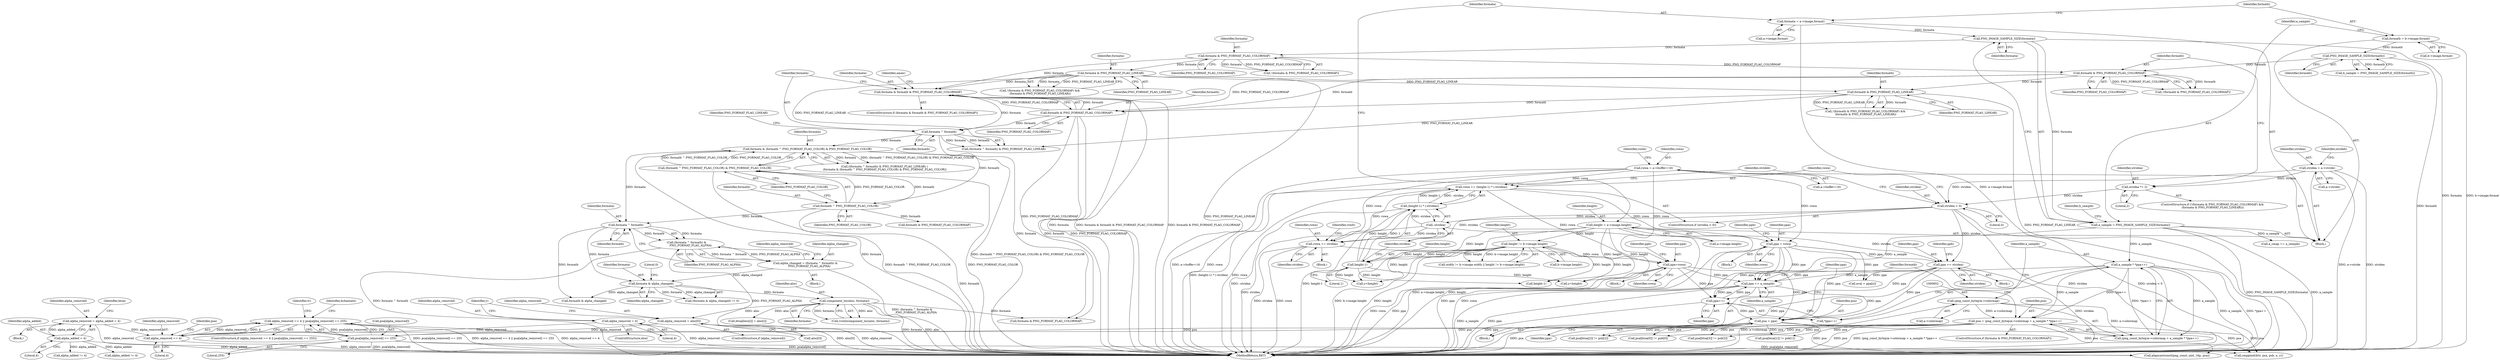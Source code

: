 digraph "0_Android_9d4853418ab2f754c2b63e091c29c5529b8b86ca_27@API" {
"1000981" [label="(Call,alpha_removed == 4 || psa[alpha_removed] == 255)"];
"1000982" [label="(Call,alpha_removed == 4)"];
"1000781" [label="(Call,alpha_removed = alpha_added = 4)"];
"1000783" [label="(Call,alpha_added = 4)"];
"1000773" [label="(Call,alpha_removed = 4)"];
"1000767" [label="(Call,alpha_removed = aloc[0])"];
"1000722" [label="(Call,component_loc(aloc, formata))"];
"1000705" [label="(Call,formata & alpha_changed)"];
"1000698" [label="(Call,formata ^ formatb)"];
"1000686" [label="(Call,formata & (formatb ^ PNG_FORMAT_FLAG_COLOR) & PNG_FORMAT_FLAG_COLOR)"];
"1000682" [label="(Call,formata ^ formatb)"];
"1000303" [label="(Call,formata & formatb & PNG_FORMAT_FLAG_COLORMAP)"];
"1000257" [label="(Call,formata & PNG_FORMAT_FLAG_COLORMAP)"];
"1000208" [label="(Call,PNG_IMAGE_SAMPLE_SIZE(formata))"];
"1000190" [label="(Call,formata = a->image.format)"];
"1000260" [label="(Call,formata & PNG_FORMAT_FLAG_LINEAR)"];
"1000305" [label="(Call,formatb & PNG_FORMAT_FLAG_COLORMAP)"];
"1000272" [label="(Call,formatb & PNG_FORMAT_FLAG_LINEAR)"];
"1000269" [label="(Call,formatb & PNG_FORMAT_FLAG_COLORMAP)"];
"1000213" [label="(Call,PNG_IMAGE_SAMPLE_SIZE(formatb))"];
"1000198" [label="(Call,formatb = b->image.format)"];
"1000688" [label="(Call,(formatb ^ PNG_FORMAT_FLAG_COLOR) & PNG_FORMAT_FLAG_COLOR)"];
"1000689" [label="(Call,formatb ^ PNG_FORMAT_FLAG_COLOR)"];
"1000695" [label="(Call,alpha_changed = (formata ^ formatb) &\n         PNG_FORMAT_FLAG_ALPHA)"];
"1000697" [label="(Call,(formata ^ formatb) &\n         PNG_FORMAT_FLAG_ALPHA)"];
"1000985" [label="(Call,psa[alpha_removed] == 255)"];
"1000848" [label="(Call,psa = (png_const_bytep)a->colormap + a_sample * *ppa++)"];
"1000851" [label="(Call,(png_const_bytep)a->colormap)"];
"1000856" [label="(Call,a_sample * *ppa++)"];
"1000206" [label="(Call,a_sample = PNG_IMAGE_SAMPLE_SIZE(formata))"];
"1000863" [label="(Call,psa = ppa)"];
"1000859" [label="(Call,ppa++)"];
"1000830" [label="(Call,ppa=rowa)"];
"1000158" [label="(Call,rowa = a->buffer+16)"];
"1000814" [label="(Call,rowa += stridea)"];
"1000279" [label="(Call,stridea < 0)"];
"1000263" [label="(Call,stridea *= 2)"];
"1000146" [label="(Call,stridea = a->stride)"];
"1000288" [label="(Call,-stridea)"];
"1000282" [label="(Call,rowa += (height-1) * (-stridea))"];
"1000284" [label="(Call,(height-1) * (-stridea))"];
"1000285" [label="(Call,height-1)"];
"1000230" [label="(Call,height != b->image.height)"];
"1000182" [label="(Call,height = a->image.height)"];
"1000866" [label="(Call,ppa += a_sample)"];
"1000349" [label="(Call,ppa += stridea)"];
"1000326" [label="(Call,ppa = rowa)"];
"1000167" [label="(Identifier,rowb)"];
"1000183" [label="(Identifier,height)"];
"1000807" [label="(Call,y<height)"];
"1000213" [label="(Call,PNG_IMAGE_SAMPLE_SIZE(formatb))"];
"1000689" [label="(Call,formatb ^ PNG_FORMAT_FLAG_COLOR)"];
"1000831" [label="(Identifier,ppa)"];
"1000692" [label="(Identifier,PNG_FORMAT_FLAG_COLOR)"];
"1000159" [label="(Identifier,rowa)"];
"1000866" [label="(Call,ppa += a_sample)"];
"1000860" [label="(Identifier,ppa)"];
"1000307" [label="(Identifier,PNG_FORMAT_FLAG_COLORMAP)"];
"1000834" [label="(Identifier,ppb)"];
"1000191" [label="(Identifier,formata)"];
"1000704" [label="(Call,(formata & alpha_changed) != 0)"];
"1000682" [label="(Call,formata ^ formatb)"];
"1000302" [label="(ControlStructure,if (formata & formatb & PNG_FORMAT_FLAG_COLORMAP))"];
"1000272" [label="(Call,formatb & PNG_FORMAT_FLAG_LINEAR)"];
"1001059" [label="(Call,cmppixel(&tr, psa, psb, x, y))"];
"1000785" [label="(Literal,4)"];
"1000712" [label="(Call,formatb & alpha_changed)"];
"1000871" [label="(Identifier,formatb)"];
"1000206" [label="(Call,a_sample = PNG_IMAGE_SAMPLE_SIZE(formata))"];
"1000691" [label="(Identifier,PNG_FORMAT_FLAG_COLOR)"];
"1000849" [label="(Identifier,psa)"];
"1000230" [label="(Call,height != b->image.height)"];
"1000212" [label="(Identifier,b_sample)"];
"1000862" [label="(Block,)"];
"1000351" [label="(Identifier,stridea)"];
"1000330" [label="(Identifier,ppb)"];
"1000304" [label="(Identifier,formata)"];
"1000983" [label="(Identifier,alpha_removed)"];
"1000981" [label="(Call,alpha_removed == 4 || psa[alpha_removed] == 255)"];
"1000829" [label="(Block,)"];
"1000986" [label="(Call,psa[alpha_removed])"];
"1000147" [label="(Identifier,stridea)"];
"1000287" [label="(Literal,1)"];
"1000144" [label="(Block,)"];
"1000703" [label="(Identifier,alpha_removed)"];
"1000211" [label="(Call,b_sample = PNG_IMAGE_SAMPLE_SIZE(formatb))"];
"1000348" [label="(Block,)"];
"1000765" [label="(ControlStructure,if (alpha_removed))"];
"1000273" [label="(Identifier,formatb)"];
"1001008" [label="(Call,psa[btoa[2]] != psb[2])"];
"1000858" [label="(Call,*ppa++)"];
"1000268" [label="(Call,!(formatb & PNG_FORMAT_FLAG_COLORMAP))"];
"1000263" [label="(Call,stridea *= 2)"];
"1000199" [label="(Identifier,formatb)"];
"1000207" [label="(Identifier,a_sample)"];
"1000274" [label="(Identifier,PNG_FORMAT_FLAG_LINEAR)"];
"1000306" [label="(Identifier,formatb)"];
"1000281" [label="(Literal,0)"];
"1000288" [label="(Call,-stridea)"];
"1000280" [label="(Identifier,stridea)"];
"1000685" [label="(Identifier,PNG_FORMAT_FLAG_LINEAR)"];
"1000845" [label="(Call,formata & PNG_FORMAT_FLAG_COLORMAP)"];
"1000686" [label="(Call,formata & (formatb ^ PNG_FORMAT_FLAG_COLOR) & PNG_FORMAT_FLAG_COLOR)"];
"1000863" [label="(Call,psa = ppa)"];
"1001020" [label="(Call,psa[btoa[1]] != psb[1])"];
"1000706" [label="(Identifier,formata)"];
"1000285" [label="(Call,height-1)"];
"1001044" [label="(Call,alpha_added != 4)"];
"1000190" [label="(Call,formata = a->image.format)"];
"1000850" [label="(Call,(png_const_bytep)a->colormap + a_sample * *ppa++)"];
"1000231" [label="(Identifier,height)"];
"1000984" [label="(Literal,4)"];
"1000814" [label="(Call,rowa += stridea)"];
"1000259" [label="(Identifier,PNG_FORMAT_FLAG_COLORMAP)"];
"1000708" [label="(Literal,0)"];
"1001128" [label="(MethodReturn,RET)"];
"1000271" [label="(Identifier,PNG_FORMAT_FLAG_COLORMAP)"];
"1000265" [label="(Literal,2)"];
"1000830" [label="(Call,ppa=rowa)"];
"1000192" [label="(Call,a->image.format)"];
"1000844" [label="(ControlStructure,if (formata & PNG_FORMAT_FLAG_COLORMAP))"];
"1000305" [label="(Call,formatb & PNG_FORMAT_FLAG_COLORMAP)"];
"1000775" [label="(Literal,4)"];
"1000857" [label="(Identifier,a_sample)"];
"1000864" [label="(Identifier,psa)"];
"1000292" [label="(Identifier,strideb)"];
"1000768" [label="(Identifier,alpha_removed)"];
"1000349" [label="(Call,ppa += stridea)"];
"1000350" [label="(Identifier,ppa)"];
"1000148" [label="(Call,a->stride)"];
"1000208" [label="(Call,PNG_IMAGE_SAMPLE_SIZE(formata))"];
"1000232" [label="(Call,b->image.height)"];
"1000270" [label="(Identifier,formatb)"];
"1000353" [label="(Identifier,ppb)"];
"1000261" [label="(Identifier,formata)"];
"1000267" [label="(Call,!(formatb & PNG_FORMAT_FLAG_COLORMAP) &&\n (formatb & PNG_FORMAT_FLAG_LINEAR))"];
"1000905" [label="(Call,aligncastconst(png_const_uint_16p, psa))"];
"1000853" [label="(Call,a->colormap)"];
"1000805" [label="(Identifier,y)"];
"1000723" [label="(Identifier,aloc)"];
"1000269" [label="(Call,formatb & PNG_FORMAT_FLAG_COLORMAP)"];
"1000707" [label="(Identifier,alpha_changed)"];
"1000859" [label="(Call,ppa++)"];
"1000720" [label="(Call,(void)component_loc(aloc, formata))"];
"1000374" [label="(Call,aval = ppa[x])"];
"1000308" [label="(Block,)"];
"1000697" [label="(Call,(formata ^ formatb) &\n         PNG_FORMAT_FLAG_ALPHA)"];
"1000722" [label="(Call,component_loc(aloc, formata))"];
"1000700" [label="(Identifier,formatb)"];
"1000262" [label="(Identifier,PNG_FORMAT_FLAG_LINEAR)"];
"1000851" [label="(Call,(png_const_bytep)a->colormap)"];
"1001061" [label="(Identifier,tr)"];
"1000257" [label="(Call,formata & PNG_FORMAT_FLAG_COLORMAP)"];
"1000680" [label="(Call,((formata ^ formatb) & PNG_FORMAT_FLAG_LINEAR) |\n (formata & (formatb ^ PNG_FORMAT_FLAG_COLOR) & PNG_FORMAT_FLAG_COLOR))"];
"1000698" [label="(Call,formata ^ formatb)"];
"1000683" [label="(Identifier,formata)"];
"1000303" [label="(Call,formata & formatb & PNG_FORMAT_FLAG_COLORMAP)"];
"1000769" [label="(Call,aloc[0])"];
"1000783" [label="(Call,alpha_added = 4)"];
"1000813" [label="(Block,)"];
"1000724" [label="(Identifier,formata)"];
"1000327" [label="(Identifier,ppa)"];
"1000444" [label="(Call,a_cmap += a_sample)"];
"1000209" [label="(Identifier,formata)"];
"1000772" [label="(ControlStructure,else)"];
"1000982" [label="(Call,alpha_removed == 4)"];
"1000705" [label="(Call,formata & alpha_changed)"];
"1000987" [label="(Identifier,psa)"];
"1000264" [label="(Identifier,stridea)"];
"1000695" [label="(Call,alpha_changed = (formata ^ formatb) &\n         PNG_FORMAT_FLAG_ALPHA)"];
"1000297" [label="(Call,height-1)"];
"1000146" [label="(Call,stridea = a->stride)"];
"1000688" [label="(Call,(formatb ^ PNG_FORMAT_FLAG_COLOR) & PNG_FORMAT_FLAG_COLOR)"];
"1000777" [label="(Block,)"];
"1001032" [label="(Call,psa[btoa[0]] != psb[0])"];
"1000254" [label="(ControlStructure,if (!(formata & PNG_FORMAT_FLAG_COLORMAP) &&\n (formata & PNG_FORMAT_FLAG_LINEAR)))"];
"1000856" [label="(Call,a_sample * *ppa++)"];
"1000684" [label="(Identifier,formatb)"];
"1000816" [label="(Identifier,stridea)"];
"1000870" [label="(Call,formatb & PNG_FORMAT_FLAG_COLORMAP)"];
"1000289" [label="(Identifier,stridea)"];
"1000781" [label="(Call,alpha_removed = alpha_added = 4)"];
"1000315" [label="(Identifier,amax)"];
"1000284" [label="(Call,(height-1) * (-stridea))"];
"1000690" [label="(Identifier,formatb)"];
"1000867" [label="(Identifier,ppa)"];
"1000256" [label="(Call,!(formata & PNG_FORMAT_FLAG_COLORMAP))"];
"1000283" [label="(Identifier,rowa)"];
"1000773" [label="(Call,alpha_removed = 4)"];
"1000696" [label="(Identifier,alpha_changed)"];
"1000774" [label="(Identifier,alpha_removed)"];
"1000967" [label="(Call,alpha_added != 4)"];
"1000153" [label="(Identifier,strideb)"];
"1000980" [label="(ControlStructure,if (alpha_removed == 4 || psa[alpha_removed] == 255))"];
"1000214" [label="(Identifier,formatb)"];
"1000198" [label="(Call,formatb = b->image.format)"];
"1000326" [label="(Call,ppa = rowa)"];
"1000848" [label="(Call,psa = (png_const_bytep)a->colormap + a_sample * *ppa++)"];
"1000985" [label="(Call,psa[alpha_removed] == 255)"];
"1000782" [label="(Identifier,alpha_removed)"];
"1000745" [label="(Call,btoa[bloc[i]] = aloc[i])"];
"1000255" [label="(Call,!(formata & PNG_FORMAT_FLAG_COLORMAP) &&\n (formata & PNG_FORMAT_FLAG_LINEAR))"];
"1000160" [label="(Call,a->buffer+16)"];
"1000818" [label="(Identifier,rowb)"];
"1000868" [label="(Identifier,a_sample)"];
"1000279" [label="(Call,stridea < 0)"];
"1000767" [label="(Call,alpha_removed = aloc[0])"];
"1000222" [label="(Call,width != b->image.width || height != b->image.height)"];
"1000784" [label="(Identifier,alpha_added)"];
"1000158" [label="(Call,rowa = a->buffer+16)"];
"1000788" [label="(Identifier,btoa)"];
"1000989" [label="(Literal,255)"];
"1000200" [label="(Call,b->image.format)"];
"1000865" [label="(Identifier,ppa)"];
"1000278" [label="(ControlStructure,if (stridea < 0))"];
"1000328" [label="(Identifier,rowa)"];
"1000815" [label="(Identifier,rowa)"];
"1000282" [label="(Call,rowa += (height-1) * (-stridea))"];
"1000701" [label="(Identifier,PNG_FORMAT_FLAG_ALPHA)"];
"1000341" [label="(Call,y<height)"];
"1000681" [label="(Call,(formata ^ formatb) & PNG_FORMAT_FLAG_LINEAR)"];
"1000258" [label="(Identifier,formata)"];
"1000687" [label="(Identifier,formata)"];
"1000693" [label="(Block,)"];
"1000286" [label="(Identifier,height)"];
"1000260" [label="(Call,formata & PNG_FORMAT_FLAG_LINEAR)"];
"1000832" [label="(Identifier,rowa)"];
"1000996" [label="(Call,psa[btoa[3]] != psb[3])"];
"1000992" [label="(Identifier,bchannels)"];
"1000699" [label="(Identifier,formata)"];
"1000182" [label="(Call,height = a->image.height)"];
"1000184" [label="(Call,a->image.height)"];
"1000981" -> "1000980"  [label="AST: "];
"1000981" -> "1000982"  [label="CFG: "];
"1000981" -> "1000985"  [label="CFG: "];
"1000982" -> "1000981"  [label="AST: "];
"1000985" -> "1000981"  [label="AST: "];
"1000992" -> "1000981"  [label="CFG: "];
"1001061" -> "1000981"  [label="CFG: "];
"1000981" -> "1001128"  [label="DDG: alpha_removed == 4 || psa[alpha_removed] == 255"];
"1000981" -> "1001128"  [label="DDG: alpha_removed == 4"];
"1000981" -> "1001128"  [label="DDG: psa[alpha_removed] == 255"];
"1000982" -> "1000981"  [label="DDG: alpha_removed"];
"1000982" -> "1000981"  [label="DDG: 4"];
"1000985" -> "1000981"  [label="DDG: psa[alpha_removed]"];
"1000985" -> "1000981"  [label="DDG: 255"];
"1000982" -> "1000984"  [label="CFG: "];
"1000983" -> "1000982"  [label="AST: "];
"1000984" -> "1000982"  [label="AST: "];
"1000987" -> "1000982"  [label="CFG: "];
"1000982" -> "1001128"  [label="DDG: alpha_removed"];
"1000781" -> "1000982"  [label="DDG: alpha_removed"];
"1000773" -> "1000982"  [label="DDG: alpha_removed"];
"1000767" -> "1000982"  [label="DDG: alpha_removed"];
"1000781" -> "1000777"  [label="AST: "];
"1000781" -> "1000783"  [label="CFG: "];
"1000782" -> "1000781"  [label="AST: "];
"1000783" -> "1000781"  [label="AST: "];
"1000788" -> "1000781"  [label="CFG: "];
"1000781" -> "1001128"  [label="DDG: alpha_removed"];
"1000783" -> "1000781"  [label="DDG: alpha_added"];
"1000783" -> "1000785"  [label="CFG: "];
"1000784" -> "1000783"  [label="AST: "];
"1000785" -> "1000783"  [label="AST: "];
"1000783" -> "1001128"  [label="DDG: alpha_added"];
"1000783" -> "1000967"  [label="DDG: alpha_added"];
"1000783" -> "1001044"  [label="DDG: alpha_added"];
"1000773" -> "1000772"  [label="AST: "];
"1000773" -> "1000775"  [label="CFG: "];
"1000774" -> "1000773"  [label="AST: "];
"1000775" -> "1000773"  [label="AST: "];
"1000805" -> "1000773"  [label="CFG: "];
"1000773" -> "1001128"  [label="DDG: alpha_removed"];
"1000767" -> "1000765"  [label="AST: "];
"1000767" -> "1000769"  [label="CFG: "];
"1000768" -> "1000767"  [label="AST: "];
"1000769" -> "1000767"  [label="AST: "];
"1000805" -> "1000767"  [label="CFG: "];
"1000767" -> "1001128"  [label="DDG: aloc[0]"];
"1000767" -> "1001128"  [label="DDG: alpha_removed"];
"1000722" -> "1000767"  [label="DDG: aloc"];
"1000722" -> "1000720"  [label="AST: "];
"1000722" -> "1000724"  [label="CFG: "];
"1000723" -> "1000722"  [label="AST: "];
"1000724" -> "1000722"  [label="AST: "];
"1000720" -> "1000722"  [label="CFG: "];
"1000722" -> "1001128"  [label="DDG: formata"];
"1000722" -> "1001128"  [label="DDG: aloc"];
"1000722" -> "1000720"  [label="DDG: aloc"];
"1000722" -> "1000720"  [label="DDG: formata"];
"1000705" -> "1000722"  [label="DDG: formata"];
"1000722" -> "1000745"  [label="DDG: aloc"];
"1000722" -> "1000845"  [label="DDG: formata"];
"1000705" -> "1000704"  [label="AST: "];
"1000705" -> "1000707"  [label="CFG: "];
"1000706" -> "1000705"  [label="AST: "];
"1000707" -> "1000705"  [label="AST: "];
"1000708" -> "1000705"  [label="CFG: "];
"1000705" -> "1000704"  [label="DDG: formata"];
"1000705" -> "1000704"  [label="DDG: alpha_changed"];
"1000698" -> "1000705"  [label="DDG: formata"];
"1000695" -> "1000705"  [label="DDG: alpha_changed"];
"1000705" -> "1000712"  [label="DDG: alpha_changed"];
"1000698" -> "1000697"  [label="AST: "];
"1000698" -> "1000700"  [label="CFG: "];
"1000699" -> "1000698"  [label="AST: "];
"1000700" -> "1000698"  [label="AST: "];
"1000701" -> "1000698"  [label="CFG: "];
"1000698" -> "1000697"  [label="DDG: formata"];
"1000698" -> "1000697"  [label="DDG: formatb"];
"1000686" -> "1000698"  [label="DDG: formata"];
"1000689" -> "1000698"  [label="DDG: formatb"];
"1000698" -> "1000712"  [label="DDG: formatb"];
"1000686" -> "1000680"  [label="AST: "];
"1000686" -> "1000688"  [label="CFG: "];
"1000687" -> "1000686"  [label="AST: "];
"1000688" -> "1000686"  [label="AST: "];
"1000680" -> "1000686"  [label="CFG: "];
"1000686" -> "1001128"  [label="DDG: formata"];
"1000686" -> "1001128"  [label="DDG: (formatb ^ PNG_FORMAT_FLAG_COLOR) & PNG_FORMAT_FLAG_COLOR"];
"1000686" -> "1000680"  [label="DDG: formata"];
"1000686" -> "1000680"  [label="DDG: (formatb ^ PNG_FORMAT_FLAG_COLOR) & PNG_FORMAT_FLAG_COLOR"];
"1000682" -> "1000686"  [label="DDG: formata"];
"1000688" -> "1000686"  [label="DDG: formatb ^ PNG_FORMAT_FLAG_COLOR"];
"1000688" -> "1000686"  [label="DDG: PNG_FORMAT_FLAG_COLOR"];
"1000686" -> "1000845"  [label="DDG: formata"];
"1000682" -> "1000681"  [label="AST: "];
"1000682" -> "1000684"  [label="CFG: "];
"1000683" -> "1000682"  [label="AST: "];
"1000684" -> "1000682"  [label="AST: "];
"1000685" -> "1000682"  [label="CFG: "];
"1000682" -> "1000681"  [label="DDG: formata"];
"1000682" -> "1000681"  [label="DDG: formatb"];
"1000303" -> "1000682"  [label="DDG: formata"];
"1000305" -> "1000682"  [label="DDG: formatb"];
"1000682" -> "1000689"  [label="DDG: formatb"];
"1000303" -> "1000302"  [label="AST: "];
"1000303" -> "1000305"  [label="CFG: "];
"1000304" -> "1000303"  [label="AST: "];
"1000305" -> "1000303"  [label="AST: "];
"1000315" -> "1000303"  [label="CFG: "];
"1000683" -> "1000303"  [label="CFG: "];
"1000303" -> "1001128"  [label="DDG: formata"];
"1000303" -> "1001128"  [label="DDG: formata & formatb & PNG_FORMAT_FLAG_COLORMAP"];
"1000303" -> "1001128"  [label="DDG: formatb & PNG_FORMAT_FLAG_COLORMAP"];
"1000257" -> "1000303"  [label="DDG: formata"];
"1000260" -> "1000303"  [label="DDG: formata"];
"1000305" -> "1000303"  [label="DDG: formatb"];
"1000305" -> "1000303"  [label="DDG: PNG_FORMAT_FLAG_COLORMAP"];
"1000257" -> "1000256"  [label="AST: "];
"1000257" -> "1000259"  [label="CFG: "];
"1000258" -> "1000257"  [label="AST: "];
"1000259" -> "1000257"  [label="AST: "];
"1000256" -> "1000257"  [label="CFG: "];
"1000257" -> "1000256"  [label="DDG: formata"];
"1000257" -> "1000256"  [label="DDG: PNG_FORMAT_FLAG_COLORMAP"];
"1000208" -> "1000257"  [label="DDG: formata"];
"1000257" -> "1000260"  [label="DDG: formata"];
"1000257" -> "1000269"  [label="DDG: PNG_FORMAT_FLAG_COLORMAP"];
"1000208" -> "1000206"  [label="AST: "];
"1000208" -> "1000209"  [label="CFG: "];
"1000209" -> "1000208"  [label="AST: "];
"1000206" -> "1000208"  [label="CFG: "];
"1000208" -> "1001128"  [label="DDG: formata"];
"1000208" -> "1000206"  [label="DDG: formata"];
"1000190" -> "1000208"  [label="DDG: formata"];
"1000190" -> "1000144"  [label="AST: "];
"1000190" -> "1000192"  [label="CFG: "];
"1000191" -> "1000190"  [label="AST: "];
"1000192" -> "1000190"  [label="AST: "];
"1000199" -> "1000190"  [label="CFG: "];
"1000190" -> "1001128"  [label="DDG: a->image.format"];
"1000260" -> "1000255"  [label="AST: "];
"1000260" -> "1000262"  [label="CFG: "];
"1000261" -> "1000260"  [label="AST: "];
"1000262" -> "1000260"  [label="AST: "];
"1000255" -> "1000260"  [label="CFG: "];
"1000260" -> "1001128"  [label="DDG: PNG_FORMAT_FLAG_LINEAR"];
"1000260" -> "1000255"  [label="DDG: formata"];
"1000260" -> "1000255"  [label="DDG: PNG_FORMAT_FLAG_LINEAR"];
"1000260" -> "1000272"  [label="DDG: PNG_FORMAT_FLAG_LINEAR"];
"1000260" -> "1000681"  [label="DDG: PNG_FORMAT_FLAG_LINEAR"];
"1000305" -> "1000307"  [label="CFG: "];
"1000306" -> "1000305"  [label="AST: "];
"1000307" -> "1000305"  [label="AST: "];
"1000305" -> "1001128"  [label="DDG: PNG_FORMAT_FLAG_COLORMAP"];
"1000305" -> "1001128"  [label="DDG: formatb"];
"1000272" -> "1000305"  [label="DDG: formatb"];
"1000269" -> "1000305"  [label="DDG: formatb"];
"1000269" -> "1000305"  [label="DDG: PNG_FORMAT_FLAG_COLORMAP"];
"1000305" -> "1000845"  [label="DDG: PNG_FORMAT_FLAG_COLORMAP"];
"1000272" -> "1000267"  [label="AST: "];
"1000272" -> "1000274"  [label="CFG: "];
"1000273" -> "1000272"  [label="AST: "];
"1000274" -> "1000272"  [label="AST: "];
"1000267" -> "1000272"  [label="CFG: "];
"1000272" -> "1001128"  [label="DDG: PNG_FORMAT_FLAG_LINEAR"];
"1000272" -> "1000267"  [label="DDG: formatb"];
"1000272" -> "1000267"  [label="DDG: PNG_FORMAT_FLAG_LINEAR"];
"1000269" -> "1000272"  [label="DDG: formatb"];
"1000272" -> "1000681"  [label="DDG: PNG_FORMAT_FLAG_LINEAR"];
"1000269" -> "1000268"  [label="AST: "];
"1000269" -> "1000271"  [label="CFG: "];
"1000270" -> "1000269"  [label="AST: "];
"1000271" -> "1000269"  [label="AST: "];
"1000268" -> "1000269"  [label="CFG: "];
"1000269" -> "1000268"  [label="DDG: formatb"];
"1000269" -> "1000268"  [label="DDG: PNG_FORMAT_FLAG_COLORMAP"];
"1000213" -> "1000269"  [label="DDG: formatb"];
"1000213" -> "1000211"  [label="AST: "];
"1000213" -> "1000214"  [label="CFG: "];
"1000214" -> "1000213"  [label="AST: "];
"1000211" -> "1000213"  [label="CFG: "];
"1000213" -> "1001128"  [label="DDG: formatb"];
"1000213" -> "1000211"  [label="DDG: formatb"];
"1000198" -> "1000213"  [label="DDG: formatb"];
"1000198" -> "1000144"  [label="AST: "];
"1000198" -> "1000200"  [label="CFG: "];
"1000199" -> "1000198"  [label="AST: "];
"1000200" -> "1000198"  [label="AST: "];
"1000207" -> "1000198"  [label="CFG: "];
"1000198" -> "1001128"  [label="DDG: b->image.format"];
"1000688" -> "1000692"  [label="CFG: "];
"1000689" -> "1000688"  [label="AST: "];
"1000692" -> "1000688"  [label="AST: "];
"1000688" -> "1001128"  [label="DDG: formatb ^ PNG_FORMAT_FLAG_COLOR"];
"1000688" -> "1001128"  [label="DDG: PNG_FORMAT_FLAG_COLOR"];
"1000689" -> "1000688"  [label="DDG: formatb"];
"1000689" -> "1000688"  [label="DDG: PNG_FORMAT_FLAG_COLOR"];
"1000689" -> "1000691"  [label="CFG: "];
"1000690" -> "1000689"  [label="AST: "];
"1000691" -> "1000689"  [label="AST: "];
"1000692" -> "1000689"  [label="CFG: "];
"1000689" -> "1001128"  [label="DDG: formatb"];
"1000689" -> "1000870"  [label="DDG: formatb"];
"1000695" -> "1000693"  [label="AST: "];
"1000695" -> "1000697"  [label="CFG: "];
"1000696" -> "1000695"  [label="AST: "];
"1000697" -> "1000695"  [label="AST: "];
"1000703" -> "1000695"  [label="CFG: "];
"1000695" -> "1001128"  [label="DDG: (formata ^ formatb) &\n         PNG_FORMAT_FLAG_ALPHA"];
"1000697" -> "1000695"  [label="DDG: formata ^ formatb"];
"1000697" -> "1000695"  [label="DDG: PNG_FORMAT_FLAG_ALPHA"];
"1000697" -> "1000701"  [label="CFG: "];
"1000701" -> "1000697"  [label="AST: "];
"1000697" -> "1001128"  [label="DDG: PNG_FORMAT_FLAG_ALPHA"];
"1000697" -> "1001128"  [label="DDG: formata ^ formatb"];
"1000985" -> "1000989"  [label="CFG: "];
"1000986" -> "1000985"  [label="AST: "];
"1000989" -> "1000985"  [label="AST: "];
"1000985" -> "1001128"  [label="DDG: psa[alpha_removed]"];
"1000985" -> "1000905"  [label="DDG: psa[alpha_removed]"];
"1000848" -> "1000985"  [label="DDG: psa"];
"1000863" -> "1000985"  [label="DDG: psa"];
"1000985" -> "1001059"  [label="DDG: psa[alpha_removed]"];
"1000848" -> "1000844"  [label="AST: "];
"1000848" -> "1000850"  [label="CFG: "];
"1000849" -> "1000848"  [label="AST: "];
"1000850" -> "1000848"  [label="AST: "];
"1000871" -> "1000848"  [label="CFG: "];
"1000848" -> "1001128"  [label="DDG: psa"];
"1000848" -> "1001128"  [label="DDG: (png_const_bytep)a->colormap + a_sample * *ppa++"];
"1000851" -> "1000848"  [label="DDG: a->colormap"];
"1000856" -> "1000848"  [label="DDG: a_sample"];
"1000856" -> "1000848"  [label="DDG: *ppa++"];
"1000848" -> "1000905"  [label="DDG: psa"];
"1000848" -> "1000996"  [label="DDG: psa"];
"1000848" -> "1001008"  [label="DDG: psa"];
"1000848" -> "1001020"  [label="DDG: psa"];
"1000848" -> "1001032"  [label="DDG: psa"];
"1000848" -> "1001059"  [label="DDG: psa"];
"1000851" -> "1000850"  [label="AST: "];
"1000851" -> "1000853"  [label="CFG: "];
"1000852" -> "1000851"  [label="AST: "];
"1000853" -> "1000851"  [label="AST: "];
"1000857" -> "1000851"  [label="CFG: "];
"1000851" -> "1001128"  [label="DDG: a->colormap"];
"1000851" -> "1000850"  [label="DDG: a->colormap"];
"1000856" -> "1000850"  [label="AST: "];
"1000856" -> "1000858"  [label="CFG: "];
"1000857" -> "1000856"  [label="AST: "];
"1000858" -> "1000856"  [label="AST: "];
"1000850" -> "1000856"  [label="CFG: "];
"1000856" -> "1001128"  [label="DDG: *ppa++"];
"1000856" -> "1001128"  [label="DDG: a_sample"];
"1000856" -> "1000850"  [label="DDG: a_sample"];
"1000856" -> "1000850"  [label="DDG: *ppa++"];
"1000206" -> "1000856"  [label="DDG: a_sample"];
"1000856" -> "1000866"  [label="DDG: a_sample"];
"1000206" -> "1000144"  [label="AST: "];
"1000207" -> "1000206"  [label="AST: "];
"1000212" -> "1000206"  [label="CFG: "];
"1000206" -> "1001128"  [label="DDG: PNG_IMAGE_SAMPLE_SIZE(formata)"];
"1000206" -> "1001128"  [label="DDG: a_sample"];
"1000206" -> "1000444"  [label="DDG: a_sample"];
"1000206" -> "1000866"  [label="DDG: a_sample"];
"1000863" -> "1000862"  [label="AST: "];
"1000863" -> "1000865"  [label="CFG: "];
"1000864" -> "1000863"  [label="AST: "];
"1000865" -> "1000863"  [label="AST: "];
"1000867" -> "1000863"  [label="CFG: "];
"1000863" -> "1001128"  [label="DDG: psa"];
"1000859" -> "1000863"  [label="DDG: ppa"];
"1000830" -> "1000863"  [label="DDG: ppa"];
"1000866" -> "1000863"  [label="DDG: ppa"];
"1000349" -> "1000863"  [label="DDG: ppa"];
"1000326" -> "1000863"  [label="DDG: ppa"];
"1000863" -> "1000905"  [label="DDG: psa"];
"1000863" -> "1000996"  [label="DDG: psa"];
"1000863" -> "1001008"  [label="DDG: psa"];
"1000863" -> "1001020"  [label="DDG: psa"];
"1000863" -> "1001032"  [label="DDG: psa"];
"1000863" -> "1001059"  [label="DDG: psa"];
"1000859" -> "1000858"  [label="AST: "];
"1000859" -> "1000860"  [label="CFG: "];
"1000860" -> "1000859"  [label="AST: "];
"1000858" -> "1000859"  [label="CFG: "];
"1000859" -> "1001128"  [label="DDG: ppa"];
"1000830" -> "1000859"  [label="DDG: ppa"];
"1000866" -> "1000859"  [label="DDG: ppa"];
"1000349" -> "1000859"  [label="DDG: ppa"];
"1000326" -> "1000859"  [label="DDG: ppa"];
"1000859" -> "1000866"  [label="DDG: ppa"];
"1000830" -> "1000829"  [label="AST: "];
"1000830" -> "1000832"  [label="CFG: "];
"1000831" -> "1000830"  [label="AST: "];
"1000832" -> "1000830"  [label="AST: "];
"1000834" -> "1000830"  [label="CFG: "];
"1000830" -> "1001128"  [label="DDG: rowa"];
"1000830" -> "1001128"  [label="DDG: ppa"];
"1000158" -> "1000830"  [label="DDG: rowa"];
"1000814" -> "1000830"  [label="DDG: rowa"];
"1000282" -> "1000830"  [label="DDG: rowa"];
"1000830" -> "1000866"  [label="DDG: ppa"];
"1000158" -> "1000144"  [label="AST: "];
"1000158" -> "1000160"  [label="CFG: "];
"1000159" -> "1000158"  [label="AST: "];
"1000160" -> "1000158"  [label="AST: "];
"1000167" -> "1000158"  [label="CFG: "];
"1000158" -> "1001128"  [label="DDG: rowa"];
"1000158" -> "1001128"  [label="DDG: a->buffer+16"];
"1000158" -> "1000282"  [label="DDG: rowa"];
"1000158" -> "1000326"  [label="DDG: rowa"];
"1000158" -> "1000814"  [label="DDG: rowa"];
"1000814" -> "1000813"  [label="AST: "];
"1000814" -> "1000816"  [label="CFG: "];
"1000815" -> "1000814"  [label="AST: "];
"1000816" -> "1000814"  [label="AST: "];
"1000818" -> "1000814"  [label="CFG: "];
"1000814" -> "1001128"  [label="DDG: stridea"];
"1000814" -> "1001128"  [label="DDG: rowa"];
"1000279" -> "1000814"  [label="DDG: stridea"];
"1000288" -> "1000814"  [label="DDG: stridea"];
"1000282" -> "1000814"  [label="DDG: rowa"];
"1000279" -> "1000278"  [label="AST: "];
"1000279" -> "1000281"  [label="CFG: "];
"1000280" -> "1000279"  [label="AST: "];
"1000281" -> "1000279"  [label="AST: "];
"1000283" -> "1000279"  [label="CFG: "];
"1000292" -> "1000279"  [label="CFG: "];
"1000279" -> "1001128"  [label="DDG: stridea"];
"1000279" -> "1001128"  [label="DDG: stridea < 0"];
"1000263" -> "1000279"  [label="DDG: stridea"];
"1000146" -> "1000279"  [label="DDG: stridea"];
"1000279" -> "1000288"  [label="DDG: stridea"];
"1000279" -> "1000349"  [label="DDG: stridea"];
"1000263" -> "1000254"  [label="AST: "];
"1000263" -> "1000265"  [label="CFG: "];
"1000264" -> "1000263"  [label="AST: "];
"1000265" -> "1000263"  [label="AST: "];
"1000270" -> "1000263"  [label="CFG: "];
"1000146" -> "1000263"  [label="DDG: stridea"];
"1000146" -> "1000144"  [label="AST: "];
"1000146" -> "1000148"  [label="CFG: "];
"1000147" -> "1000146"  [label="AST: "];
"1000148" -> "1000146"  [label="AST: "];
"1000153" -> "1000146"  [label="CFG: "];
"1000146" -> "1001128"  [label="DDG: a->stride"];
"1000146" -> "1001128"  [label="DDG: stridea"];
"1000288" -> "1000284"  [label="AST: "];
"1000288" -> "1000289"  [label="CFG: "];
"1000289" -> "1000288"  [label="AST: "];
"1000284" -> "1000288"  [label="CFG: "];
"1000288" -> "1001128"  [label="DDG: stridea"];
"1000288" -> "1000284"  [label="DDG: stridea"];
"1000288" -> "1000349"  [label="DDG: stridea"];
"1000282" -> "1000278"  [label="AST: "];
"1000282" -> "1000284"  [label="CFG: "];
"1000283" -> "1000282"  [label="AST: "];
"1000284" -> "1000282"  [label="AST: "];
"1000292" -> "1000282"  [label="CFG: "];
"1000282" -> "1001128"  [label="DDG: (height-1) * (-stridea)"];
"1000282" -> "1001128"  [label="DDG: rowa"];
"1000284" -> "1000282"  [label="DDG: height-1"];
"1000284" -> "1000282"  [label="DDG: -stridea"];
"1000282" -> "1000326"  [label="DDG: rowa"];
"1000285" -> "1000284"  [label="AST: "];
"1000284" -> "1001128"  [label="DDG: height-1"];
"1000284" -> "1001128"  [label="DDG: -stridea"];
"1000285" -> "1000284"  [label="DDG: height"];
"1000285" -> "1000284"  [label="DDG: 1"];
"1000285" -> "1000287"  [label="CFG: "];
"1000286" -> "1000285"  [label="AST: "];
"1000287" -> "1000285"  [label="AST: "];
"1000289" -> "1000285"  [label="CFG: "];
"1000230" -> "1000285"  [label="DDG: height"];
"1000182" -> "1000285"  [label="DDG: height"];
"1000285" -> "1000297"  [label="DDG: height"];
"1000285" -> "1000341"  [label="DDG: height"];
"1000285" -> "1000807"  [label="DDG: height"];
"1000230" -> "1000222"  [label="AST: "];
"1000230" -> "1000232"  [label="CFG: "];
"1000231" -> "1000230"  [label="AST: "];
"1000232" -> "1000230"  [label="AST: "];
"1000222" -> "1000230"  [label="CFG: "];
"1000230" -> "1001128"  [label="DDG: height"];
"1000230" -> "1001128"  [label="DDG: b->image.height"];
"1000230" -> "1000222"  [label="DDG: height"];
"1000230" -> "1000222"  [label="DDG: b->image.height"];
"1000182" -> "1000230"  [label="DDG: height"];
"1000230" -> "1000297"  [label="DDG: height"];
"1000230" -> "1000341"  [label="DDG: height"];
"1000230" -> "1000807"  [label="DDG: height"];
"1000182" -> "1000144"  [label="AST: "];
"1000182" -> "1000184"  [label="CFG: "];
"1000183" -> "1000182"  [label="AST: "];
"1000184" -> "1000182"  [label="AST: "];
"1000191" -> "1000182"  [label="CFG: "];
"1000182" -> "1001128"  [label="DDG: a->image.height"];
"1000182" -> "1001128"  [label="DDG: height"];
"1000182" -> "1000297"  [label="DDG: height"];
"1000182" -> "1000341"  [label="DDG: height"];
"1000182" -> "1000807"  [label="DDG: height"];
"1000866" -> "1000862"  [label="AST: "];
"1000866" -> "1000868"  [label="CFG: "];
"1000867" -> "1000866"  [label="AST: "];
"1000868" -> "1000866"  [label="AST: "];
"1000871" -> "1000866"  [label="CFG: "];
"1000866" -> "1001128"  [label="DDG: ppa"];
"1000866" -> "1001128"  [label="DDG: a_sample"];
"1000349" -> "1000866"  [label="DDG: ppa"];
"1000326" -> "1000866"  [label="DDG: ppa"];
"1000349" -> "1000348"  [label="AST: "];
"1000349" -> "1000351"  [label="CFG: "];
"1000350" -> "1000349"  [label="AST: "];
"1000351" -> "1000349"  [label="AST: "];
"1000353" -> "1000349"  [label="CFG: "];
"1000349" -> "1001128"  [label="DDG: stridea"];
"1000349" -> "1001128"  [label="DDG: ppa"];
"1000326" -> "1000349"  [label="DDG: ppa"];
"1000349" -> "1000374"  [label="DDG: ppa"];
"1000326" -> "1000308"  [label="AST: "];
"1000326" -> "1000328"  [label="CFG: "];
"1000327" -> "1000326"  [label="AST: "];
"1000328" -> "1000326"  [label="AST: "];
"1000330" -> "1000326"  [label="CFG: "];
"1000326" -> "1001128"  [label="DDG: rowa"];
"1000326" -> "1001128"  [label="DDG: ppa"];
"1000326" -> "1000374"  [label="DDG: ppa"];
}
